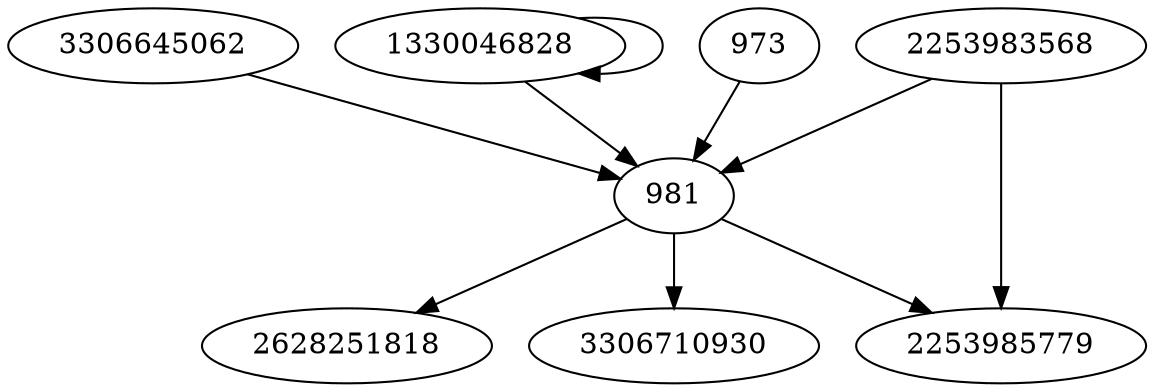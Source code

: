digraph  {
3306645062;
2628251818;
1330046828;
973;
2253983568;
3306710930;
2253985779;
981;
3306645062 -> 981;
1330046828 -> 981;
1330046828 -> 1330046828;
973 -> 981;
2253983568 -> 981;
2253983568 -> 2253985779;
981 -> 2628251818;
981 -> 2253985779;
981 -> 3306710930;
}
